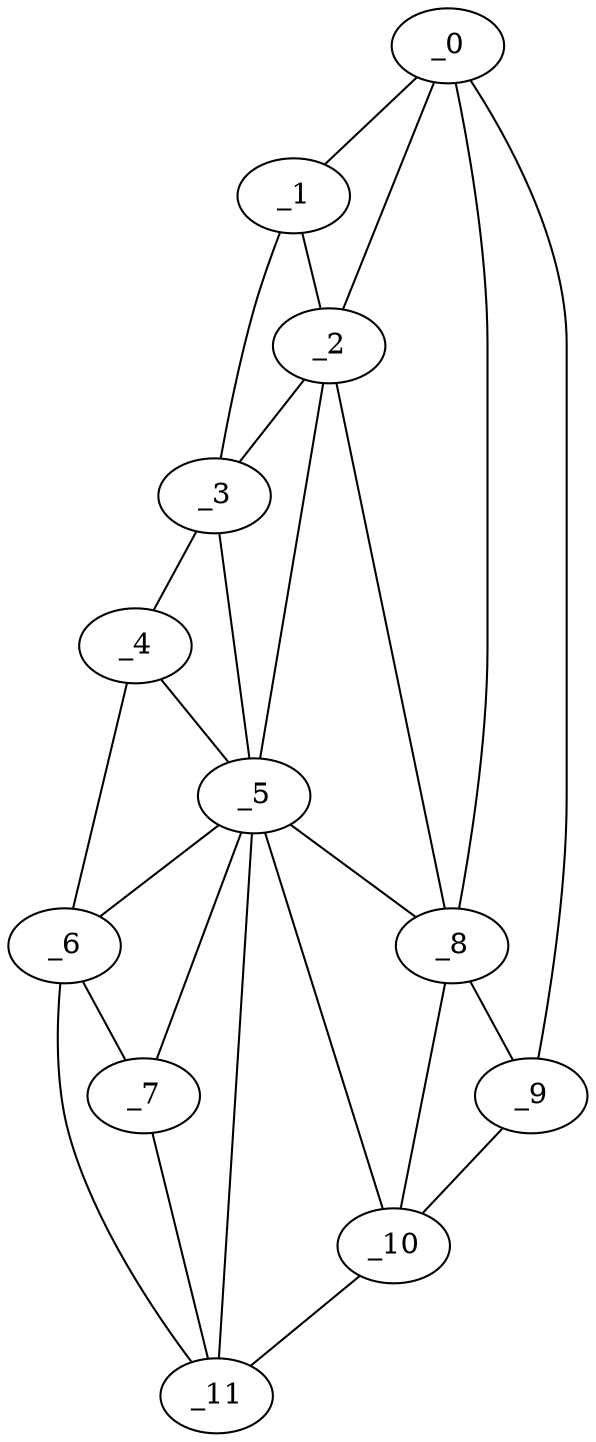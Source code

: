 graph "obj85__105.gxl" {
	_0	 [x=4,
		y=99];
	_1	 [x=5,
		y=90];
	_0 -- _1	 [valence=1];
	_2	 [x=30,
		y=59];
	_0 -- _2	 [valence=2];
	_8	 [x=107,
		y=101];
	_0 -- _8	 [valence=2];
	_9	 [x=107,
		y=110];
	_0 -- _9	 [valence=1];
	_1 -- _2	 [valence=1];
	_3	 [x=39,
		y=31];
	_1 -- _3	 [valence=1];
	_2 -- _3	 [valence=2];
	_5	 [x=89,
		y=47];
	_2 -- _5	 [valence=2];
	_2 -- _8	 [valence=2];
	_4	 [x=49,
		y=21];
	_3 -- _4	 [valence=1];
	_3 -- _5	 [valence=2];
	_4 -- _5	 [valence=2];
	_6	 [x=96,
		y=25];
	_4 -- _6	 [valence=1];
	_5 -- _6	 [valence=2];
	_7	 [x=96,
		y=36];
	_5 -- _7	 [valence=2];
	_5 -- _8	 [valence=1];
	_10	 [x=124,
		y=75];
	_5 -- _10	 [valence=2];
	_11	 [x=125,
		y=65];
	_5 -- _11	 [valence=1];
	_6 -- _7	 [valence=1];
	_6 -- _11	 [valence=1];
	_7 -- _11	 [valence=2];
	_8 -- _9	 [valence=2];
	_8 -- _10	 [valence=2];
	_9 -- _10	 [valence=1];
	_10 -- _11	 [valence=1];
}
